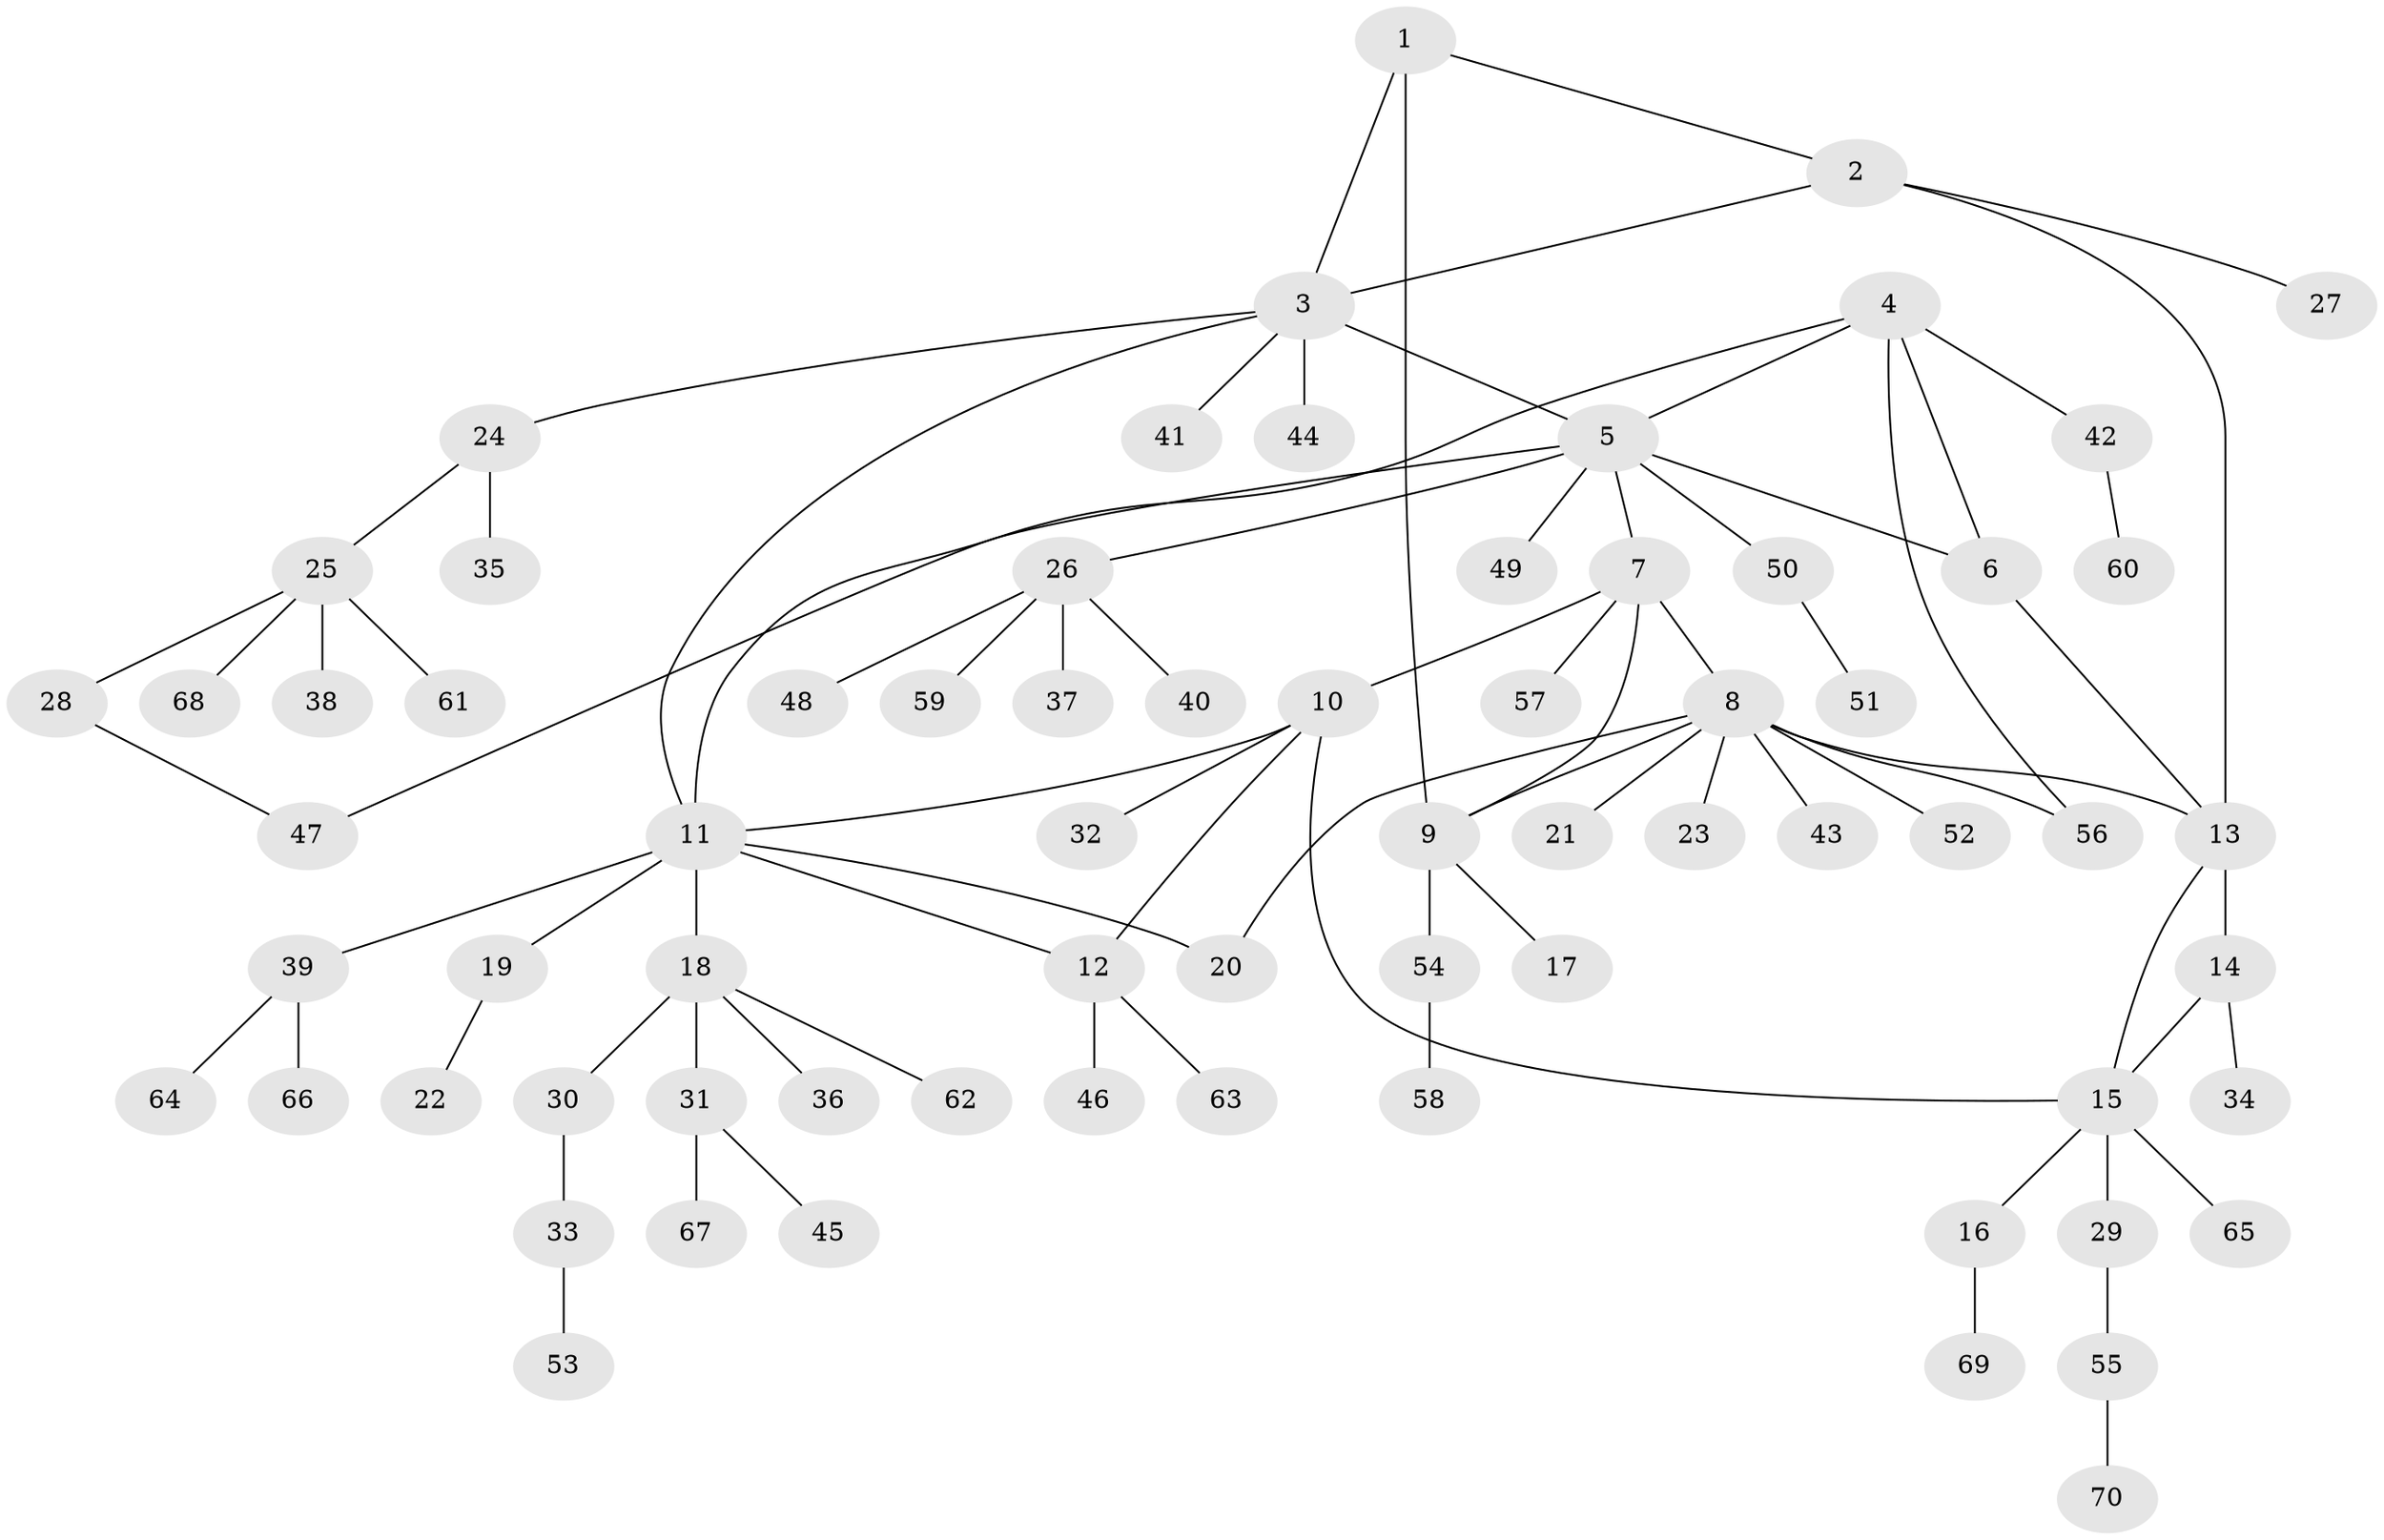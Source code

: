 // coarse degree distribution, {4: 0.10204081632653061, 5: 0.02040816326530612, 10: 0.02040816326530612, 2: 0.12244897959183673, 7: 0.02040816326530612, 8: 0.04081632653061224, 9: 0.02040816326530612, 1: 0.6326530612244898, 6: 0.02040816326530612}
// Generated by graph-tools (version 1.1) at 2025/24/03/03/25 07:24:18]
// undirected, 70 vertices, 83 edges
graph export_dot {
graph [start="1"]
  node [color=gray90,style=filled];
  1;
  2;
  3;
  4;
  5;
  6;
  7;
  8;
  9;
  10;
  11;
  12;
  13;
  14;
  15;
  16;
  17;
  18;
  19;
  20;
  21;
  22;
  23;
  24;
  25;
  26;
  27;
  28;
  29;
  30;
  31;
  32;
  33;
  34;
  35;
  36;
  37;
  38;
  39;
  40;
  41;
  42;
  43;
  44;
  45;
  46;
  47;
  48;
  49;
  50;
  51;
  52;
  53;
  54;
  55;
  56;
  57;
  58;
  59;
  60;
  61;
  62;
  63;
  64;
  65;
  66;
  67;
  68;
  69;
  70;
  1 -- 2;
  1 -- 3;
  1 -- 9;
  2 -- 3;
  2 -- 13;
  2 -- 27;
  3 -- 5;
  3 -- 11;
  3 -- 24;
  3 -- 41;
  3 -- 44;
  4 -- 5;
  4 -- 6;
  4 -- 11;
  4 -- 42;
  4 -- 56;
  5 -- 6;
  5 -- 7;
  5 -- 26;
  5 -- 47;
  5 -- 49;
  5 -- 50;
  6 -- 13;
  7 -- 8;
  7 -- 9;
  7 -- 10;
  7 -- 57;
  8 -- 9;
  8 -- 13;
  8 -- 20;
  8 -- 21;
  8 -- 23;
  8 -- 43;
  8 -- 52;
  8 -- 56;
  9 -- 17;
  9 -- 54;
  10 -- 11;
  10 -- 12;
  10 -- 15;
  10 -- 32;
  11 -- 12;
  11 -- 18;
  11 -- 19;
  11 -- 20;
  11 -- 39;
  12 -- 46;
  12 -- 63;
  13 -- 14;
  13 -- 15;
  14 -- 15;
  14 -- 34;
  15 -- 16;
  15 -- 29;
  15 -- 65;
  16 -- 69;
  18 -- 30;
  18 -- 31;
  18 -- 36;
  18 -- 62;
  19 -- 22;
  24 -- 25;
  24 -- 35;
  25 -- 28;
  25 -- 38;
  25 -- 61;
  25 -- 68;
  26 -- 37;
  26 -- 40;
  26 -- 48;
  26 -- 59;
  28 -- 47;
  29 -- 55;
  30 -- 33;
  31 -- 45;
  31 -- 67;
  33 -- 53;
  39 -- 64;
  39 -- 66;
  42 -- 60;
  50 -- 51;
  54 -- 58;
  55 -- 70;
}
